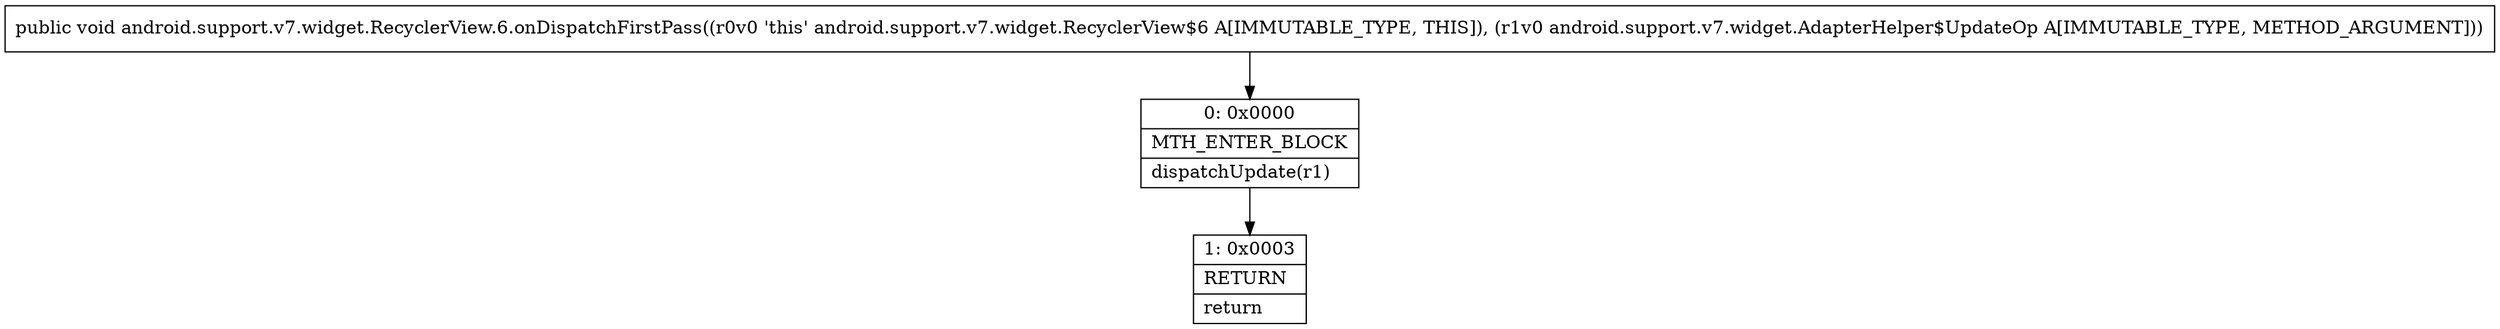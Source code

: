 digraph "CFG forandroid.support.v7.widget.RecyclerView.6.onDispatchFirstPass(Landroid\/support\/v7\/widget\/AdapterHelper$UpdateOp;)V" {
Node_0 [shape=record,label="{0\:\ 0x0000|MTH_ENTER_BLOCK\l|dispatchUpdate(r1)\l}"];
Node_1 [shape=record,label="{1\:\ 0x0003|RETURN\l|return\l}"];
MethodNode[shape=record,label="{public void android.support.v7.widget.RecyclerView.6.onDispatchFirstPass((r0v0 'this' android.support.v7.widget.RecyclerView$6 A[IMMUTABLE_TYPE, THIS]), (r1v0 android.support.v7.widget.AdapterHelper$UpdateOp A[IMMUTABLE_TYPE, METHOD_ARGUMENT])) }"];
MethodNode -> Node_0;
Node_0 -> Node_1;
}

